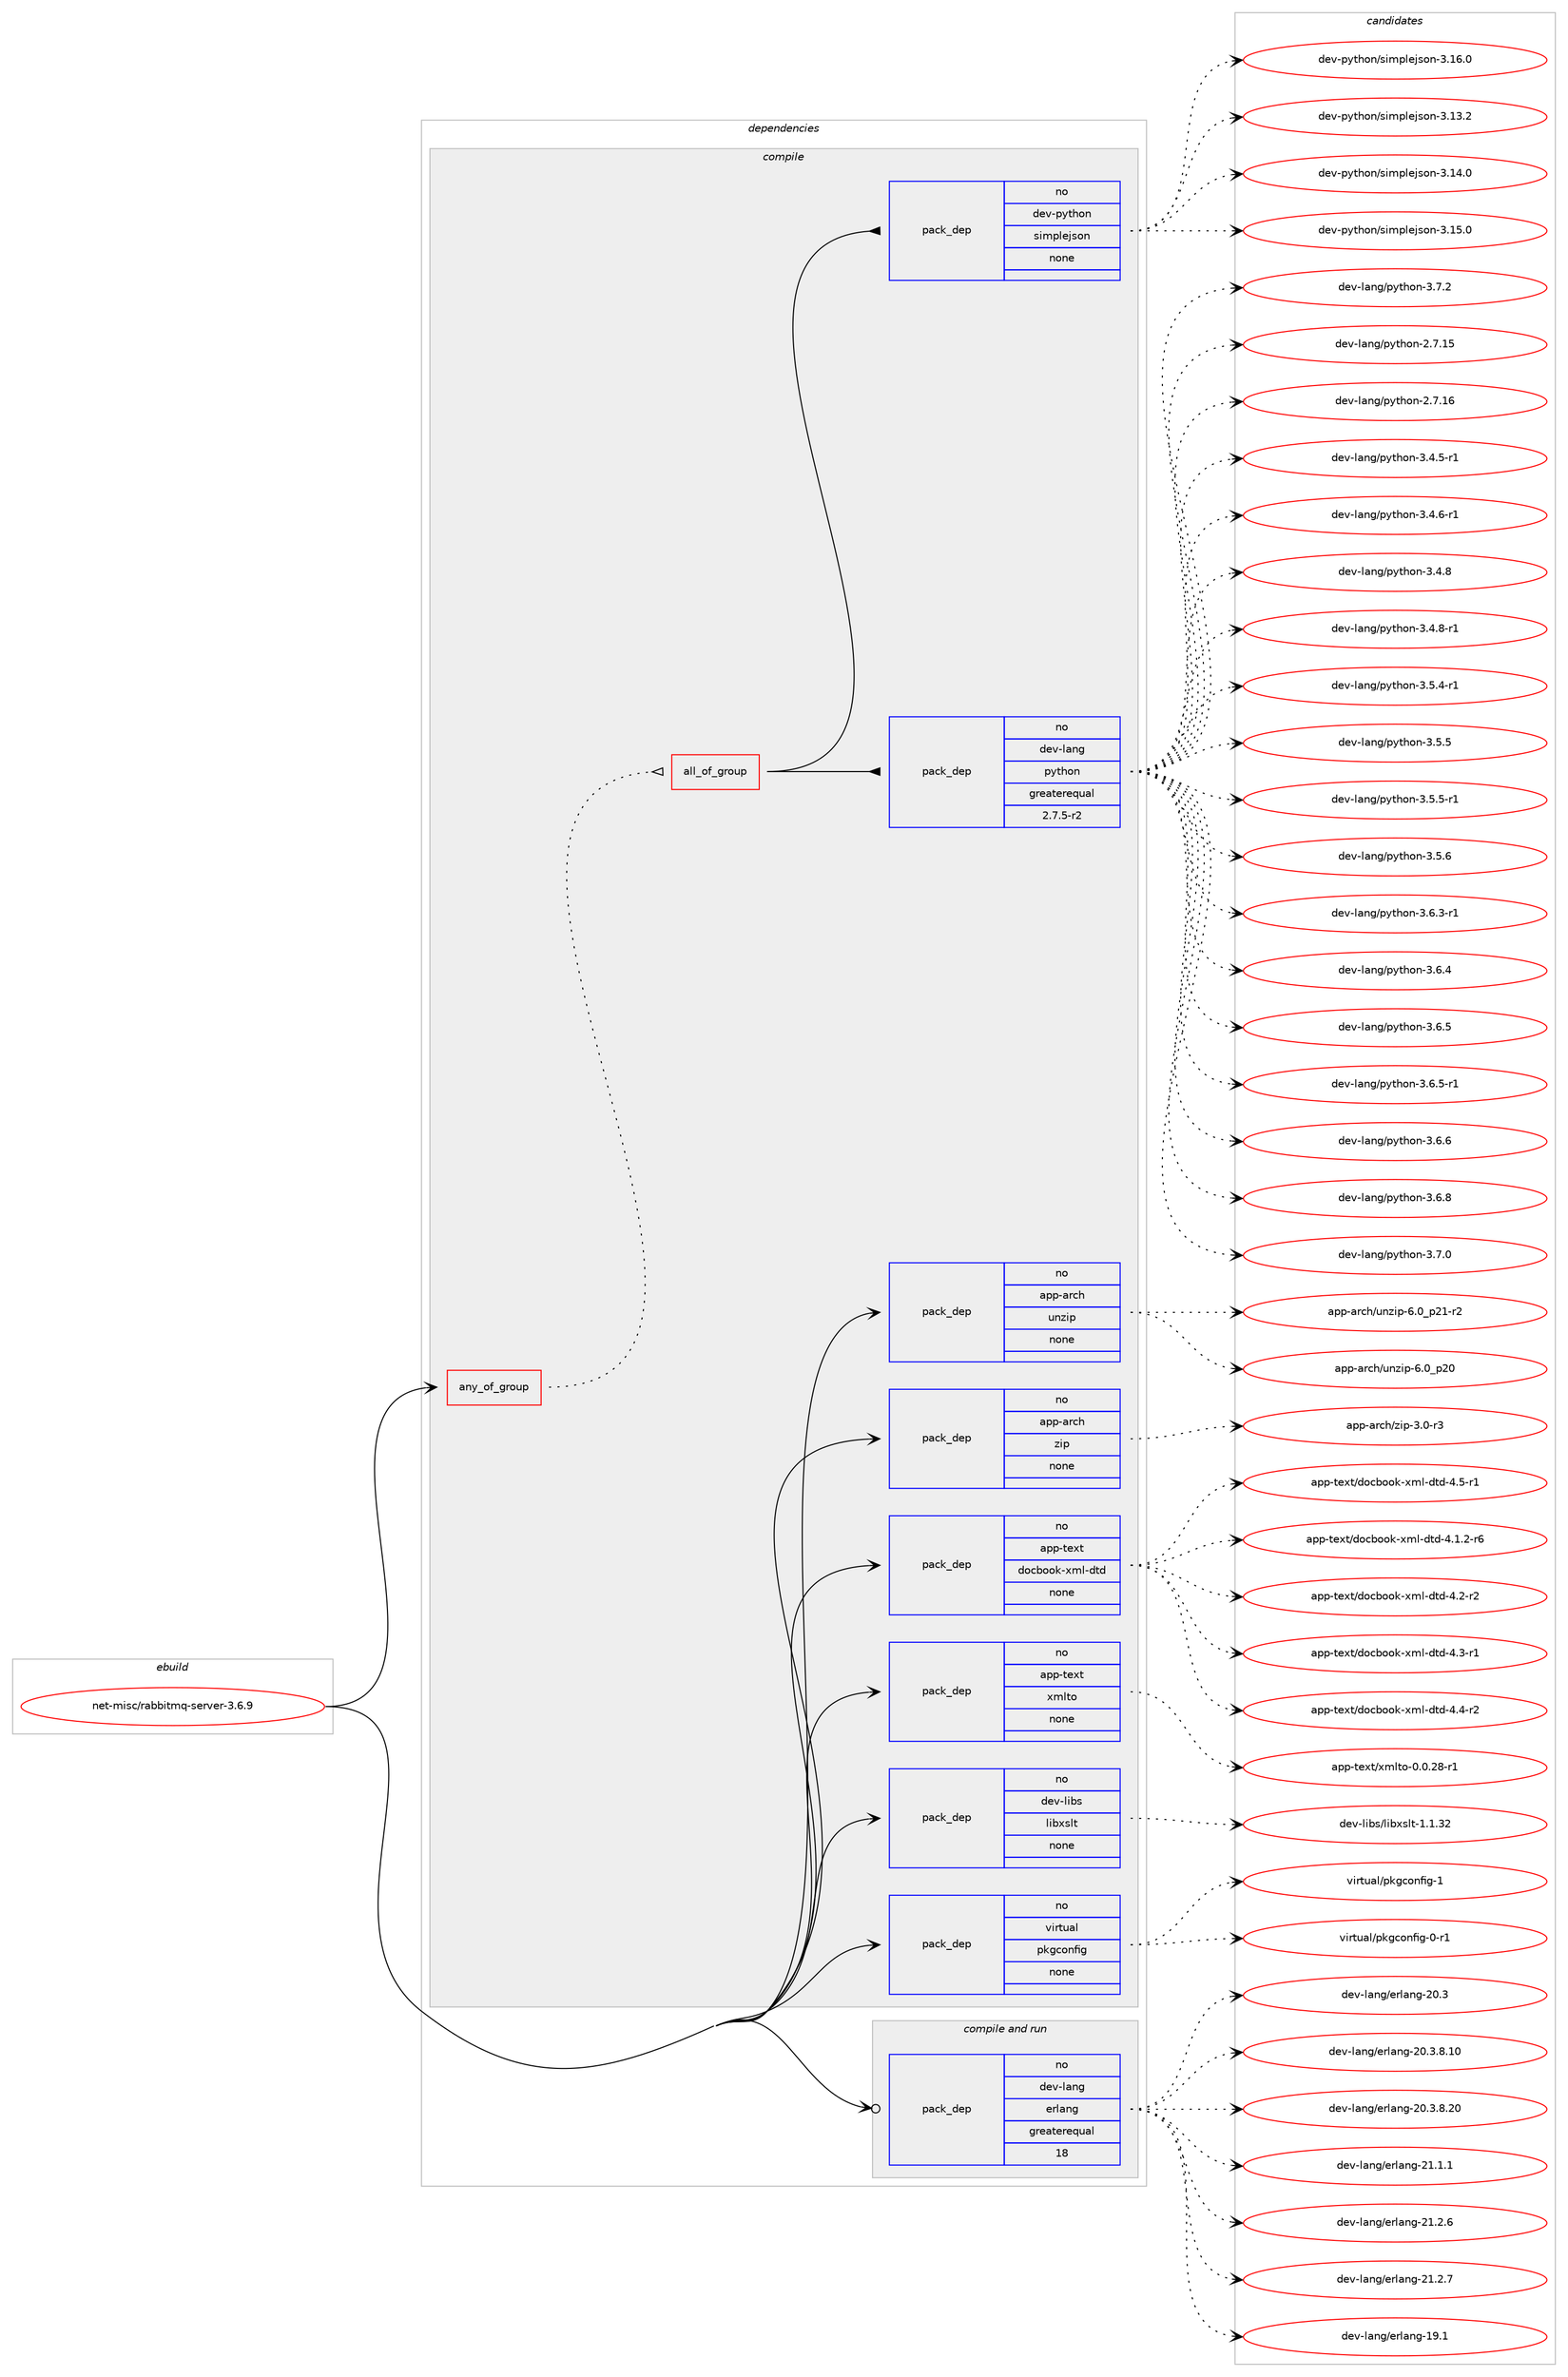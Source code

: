 digraph prolog {

# *************
# Graph options
# *************

newrank=true;
concentrate=true;
compound=true;
graph [rankdir=LR,fontname=Helvetica,fontsize=10,ranksep=1.5];#, ranksep=2.5, nodesep=0.2];
edge  [arrowhead=vee];
node  [fontname=Helvetica,fontsize=10];

# **********
# The ebuild
# **********

subgraph cluster_leftcol {
color=gray;
rank=same;
label=<<i>ebuild</i>>;
id [label="net-misc/rabbitmq-server-3.6.9", color=red, width=4, href="../net-misc/rabbitmq-server-3.6.9.svg"];
}

# ****************
# The dependencies
# ****************

subgraph cluster_midcol {
color=gray;
label=<<i>dependencies</i>>;
subgraph cluster_compile {
fillcolor="#eeeeee";
style=filled;
label=<<i>compile</i>>;
subgraph any26431 {
dependency1671407 [label=<<TABLE BORDER="0" CELLBORDER="1" CELLSPACING="0" CELLPADDING="4"><TR><TD CELLPADDING="10">any_of_group</TD></TR></TABLE>>, shape=none, color=red];subgraph all828 {
dependency1671408 [label=<<TABLE BORDER="0" CELLBORDER="1" CELLSPACING="0" CELLPADDING="4"><TR><TD CELLPADDING="10">all_of_group</TD></TR></TABLE>>, shape=none, color=red];subgraph pack1195036 {
dependency1671409 [label=<<TABLE BORDER="0" CELLBORDER="1" CELLSPACING="0" CELLPADDING="4" WIDTH="220"><TR><TD ROWSPAN="6" CELLPADDING="30">pack_dep</TD></TR><TR><TD WIDTH="110">no</TD></TR><TR><TD>dev-lang</TD></TR><TR><TD>python</TD></TR><TR><TD>greaterequal</TD></TR><TR><TD>2.7.5-r2</TD></TR></TABLE>>, shape=none, color=blue];
}
dependency1671408:e -> dependency1671409:w [weight=20,style="solid",arrowhead="inv"];
subgraph pack1195037 {
dependency1671410 [label=<<TABLE BORDER="0" CELLBORDER="1" CELLSPACING="0" CELLPADDING="4" WIDTH="220"><TR><TD ROWSPAN="6" CELLPADDING="30">pack_dep</TD></TR><TR><TD WIDTH="110">no</TD></TR><TR><TD>dev-python</TD></TR><TR><TD>simplejson</TD></TR><TR><TD>none</TD></TR><TR><TD></TD></TR></TABLE>>, shape=none, color=blue];
}
dependency1671408:e -> dependency1671410:w [weight=20,style="solid",arrowhead="inv"];
}
dependency1671407:e -> dependency1671408:w [weight=20,style="dotted",arrowhead="oinv"];
}
id:e -> dependency1671407:w [weight=20,style="solid",arrowhead="vee"];
subgraph pack1195038 {
dependency1671411 [label=<<TABLE BORDER="0" CELLBORDER="1" CELLSPACING="0" CELLPADDING="4" WIDTH="220"><TR><TD ROWSPAN="6" CELLPADDING="30">pack_dep</TD></TR><TR><TD WIDTH="110">no</TD></TR><TR><TD>app-arch</TD></TR><TR><TD>unzip</TD></TR><TR><TD>none</TD></TR><TR><TD></TD></TR></TABLE>>, shape=none, color=blue];
}
id:e -> dependency1671411:w [weight=20,style="solid",arrowhead="vee"];
subgraph pack1195039 {
dependency1671412 [label=<<TABLE BORDER="0" CELLBORDER="1" CELLSPACING="0" CELLPADDING="4" WIDTH="220"><TR><TD ROWSPAN="6" CELLPADDING="30">pack_dep</TD></TR><TR><TD WIDTH="110">no</TD></TR><TR><TD>app-arch</TD></TR><TR><TD>zip</TD></TR><TR><TD>none</TD></TR><TR><TD></TD></TR></TABLE>>, shape=none, color=blue];
}
id:e -> dependency1671412:w [weight=20,style="solid",arrowhead="vee"];
subgraph pack1195040 {
dependency1671413 [label=<<TABLE BORDER="0" CELLBORDER="1" CELLSPACING="0" CELLPADDING="4" WIDTH="220"><TR><TD ROWSPAN="6" CELLPADDING="30">pack_dep</TD></TR><TR><TD WIDTH="110">no</TD></TR><TR><TD>app-text</TD></TR><TR><TD>docbook-xml-dtd</TD></TR><TR><TD>none</TD></TR><TR><TD></TD></TR></TABLE>>, shape=none, color=blue];
}
id:e -> dependency1671413:w [weight=20,style="solid",arrowhead="vee"];
subgraph pack1195041 {
dependency1671414 [label=<<TABLE BORDER="0" CELLBORDER="1" CELLSPACING="0" CELLPADDING="4" WIDTH="220"><TR><TD ROWSPAN="6" CELLPADDING="30">pack_dep</TD></TR><TR><TD WIDTH="110">no</TD></TR><TR><TD>app-text</TD></TR><TR><TD>xmlto</TD></TR><TR><TD>none</TD></TR><TR><TD></TD></TR></TABLE>>, shape=none, color=blue];
}
id:e -> dependency1671414:w [weight=20,style="solid",arrowhead="vee"];
subgraph pack1195042 {
dependency1671415 [label=<<TABLE BORDER="0" CELLBORDER="1" CELLSPACING="0" CELLPADDING="4" WIDTH="220"><TR><TD ROWSPAN="6" CELLPADDING="30">pack_dep</TD></TR><TR><TD WIDTH="110">no</TD></TR><TR><TD>dev-libs</TD></TR><TR><TD>libxslt</TD></TR><TR><TD>none</TD></TR><TR><TD></TD></TR></TABLE>>, shape=none, color=blue];
}
id:e -> dependency1671415:w [weight=20,style="solid",arrowhead="vee"];
subgraph pack1195043 {
dependency1671416 [label=<<TABLE BORDER="0" CELLBORDER="1" CELLSPACING="0" CELLPADDING="4" WIDTH="220"><TR><TD ROWSPAN="6" CELLPADDING="30">pack_dep</TD></TR><TR><TD WIDTH="110">no</TD></TR><TR><TD>virtual</TD></TR><TR><TD>pkgconfig</TD></TR><TR><TD>none</TD></TR><TR><TD></TD></TR></TABLE>>, shape=none, color=blue];
}
id:e -> dependency1671416:w [weight=20,style="solid",arrowhead="vee"];
}
subgraph cluster_compileandrun {
fillcolor="#eeeeee";
style=filled;
label=<<i>compile and run</i>>;
subgraph pack1195044 {
dependency1671417 [label=<<TABLE BORDER="0" CELLBORDER="1" CELLSPACING="0" CELLPADDING="4" WIDTH="220"><TR><TD ROWSPAN="6" CELLPADDING="30">pack_dep</TD></TR><TR><TD WIDTH="110">no</TD></TR><TR><TD>dev-lang</TD></TR><TR><TD>erlang</TD></TR><TR><TD>greaterequal</TD></TR><TR><TD>18</TD></TR></TABLE>>, shape=none, color=blue];
}
id:e -> dependency1671417:w [weight=20,style="solid",arrowhead="odotvee"];
}
subgraph cluster_run {
fillcolor="#eeeeee";
style=filled;
label=<<i>run</i>>;
}
}

# **************
# The candidates
# **************

subgraph cluster_choices {
rank=same;
color=gray;
label=<<i>candidates</i>>;

subgraph choice1195036 {
color=black;
nodesep=1;
choice10010111845108971101034711212111610411111045504655464953 [label="dev-lang/python-2.7.15", color=red, width=4,href="../dev-lang/python-2.7.15.svg"];
choice10010111845108971101034711212111610411111045504655464954 [label="dev-lang/python-2.7.16", color=red, width=4,href="../dev-lang/python-2.7.16.svg"];
choice1001011184510897110103471121211161041111104551465246534511449 [label="dev-lang/python-3.4.5-r1", color=red, width=4,href="../dev-lang/python-3.4.5-r1.svg"];
choice1001011184510897110103471121211161041111104551465246544511449 [label="dev-lang/python-3.4.6-r1", color=red, width=4,href="../dev-lang/python-3.4.6-r1.svg"];
choice100101118451089711010347112121116104111110455146524656 [label="dev-lang/python-3.4.8", color=red, width=4,href="../dev-lang/python-3.4.8.svg"];
choice1001011184510897110103471121211161041111104551465246564511449 [label="dev-lang/python-3.4.8-r1", color=red, width=4,href="../dev-lang/python-3.4.8-r1.svg"];
choice1001011184510897110103471121211161041111104551465346524511449 [label="dev-lang/python-3.5.4-r1", color=red, width=4,href="../dev-lang/python-3.5.4-r1.svg"];
choice100101118451089711010347112121116104111110455146534653 [label="dev-lang/python-3.5.5", color=red, width=4,href="../dev-lang/python-3.5.5.svg"];
choice1001011184510897110103471121211161041111104551465346534511449 [label="dev-lang/python-3.5.5-r1", color=red, width=4,href="../dev-lang/python-3.5.5-r1.svg"];
choice100101118451089711010347112121116104111110455146534654 [label="dev-lang/python-3.5.6", color=red, width=4,href="../dev-lang/python-3.5.6.svg"];
choice1001011184510897110103471121211161041111104551465446514511449 [label="dev-lang/python-3.6.3-r1", color=red, width=4,href="../dev-lang/python-3.6.3-r1.svg"];
choice100101118451089711010347112121116104111110455146544652 [label="dev-lang/python-3.6.4", color=red, width=4,href="../dev-lang/python-3.6.4.svg"];
choice100101118451089711010347112121116104111110455146544653 [label="dev-lang/python-3.6.5", color=red, width=4,href="../dev-lang/python-3.6.5.svg"];
choice1001011184510897110103471121211161041111104551465446534511449 [label="dev-lang/python-3.6.5-r1", color=red, width=4,href="../dev-lang/python-3.6.5-r1.svg"];
choice100101118451089711010347112121116104111110455146544654 [label="dev-lang/python-3.6.6", color=red, width=4,href="../dev-lang/python-3.6.6.svg"];
choice100101118451089711010347112121116104111110455146544656 [label="dev-lang/python-3.6.8", color=red, width=4,href="../dev-lang/python-3.6.8.svg"];
choice100101118451089711010347112121116104111110455146554648 [label="dev-lang/python-3.7.0", color=red, width=4,href="../dev-lang/python-3.7.0.svg"];
choice100101118451089711010347112121116104111110455146554650 [label="dev-lang/python-3.7.2", color=red, width=4,href="../dev-lang/python-3.7.2.svg"];
dependency1671409:e -> choice10010111845108971101034711212111610411111045504655464953:w [style=dotted,weight="100"];
dependency1671409:e -> choice10010111845108971101034711212111610411111045504655464954:w [style=dotted,weight="100"];
dependency1671409:e -> choice1001011184510897110103471121211161041111104551465246534511449:w [style=dotted,weight="100"];
dependency1671409:e -> choice1001011184510897110103471121211161041111104551465246544511449:w [style=dotted,weight="100"];
dependency1671409:e -> choice100101118451089711010347112121116104111110455146524656:w [style=dotted,weight="100"];
dependency1671409:e -> choice1001011184510897110103471121211161041111104551465246564511449:w [style=dotted,weight="100"];
dependency1671409:e -> choice1001011184510897110103471121211161041111104551465346524511449:w [style=dotted,weight="100"];
dependency1671409:e -> choice100101118451089711010347112121116104111110455146534653:w [style=dotted,weight="100"];
dependency1671409:e -> choice1001011184510897110103471121211161041111104551465346534511449:w [style=dotted,weight="100"];
dependency1671409:e -> choice100101118451089711010347112121116104111110455146534654:w [style=dotted,weight="100"];
dependency1671409:e -> choice1001011184510897110103471121211161041111104551465446514511449:w [style=dotted,weight="100"];
dependency1671409:e -> choice100101118451089711010347112121116104111110455146544652:w [style=dotted,weight="100"];
dependency1671409:e -> choice100101118451089711010347112121116104111110455146544653:w [style=dotted,weight="100"];
dependency1671409:e -> choice1001011184510897110103471121211161041111104551465446534511449:w [style=dotted,weight="100"];
dependency1671409:e -> choice100101118451089711010347112121116104111110455146544654:w [style=dotted,weight="100"];
dependency1671409:e -> choice100101118451089711010347112121116104111110455146544656:w [style=dotted,weight="100"];
dependency1671409:e -> choice100101118451089711010347112121116104111110455146554648:w [style=dotted,weight="100"];
dependency1671409:e -> choice100101118451089711010347112121116104111110455146554650:w [style=dotted,weight="100"];
}
subgraph choice1195037 {
color=black;
nodesep=1;
choice100101118451121211161041111104711510510911210810110611511111045514649514650 [label="dev-python/simplejson-3.13.2", color=red, width=4,href="../dev-python/simplejson-3.13.2.svg"];
choice100101118451121211161041111104711510510911210810110611511111045514649524648 [label="dev-python/simplejson-3.14.0", color=red, width=4,href="../dev-python/simplejson-3.14.0.svg"];
choice100101118451121211161041111104711510510911210810110611511111045514649534648 [label="dev-python/simplejson-3.15.0", color=red, width=4,href="../dev-python/simplejson-3.15.0.svg"];
choice100101118451121211161041111104711510510911210810110611511111045514649544648 [label="dev-python/simplejson-3.16.0", color=red, width=4,href="../dev-python/simplejson-3.16.0.svg"];
dependency1671410:e -> choice100101118451121211161041111104711510510911210810110611511111045514649514650:w [style=dotted,weight="100"];
dependency1671410:e -> choice100101118451121211161041111104711510510911210810110611511111045514649524648:w [style=dotted,weight="100"];
dependency1671410:e -> choice100101118451121211161041111104711510510911210810110611511111045514649534648:w [style=dotted,weight="100"];
dependency1671410:e -> choice100101118451121211161041111104711510510911210810110611511111045514649544648:w [style=dotted,weight="100"];
}
subgraph choice1195038 {
color=black;
nodesep=1;
choice971121124597114991044711711012210511245544648951125048 [label="app-arch/unzip-6.0_p20", color=red, width=4,href="../app-arch/unzip-6.0_p20.svg"];
choice9711211245971149910447117110122105112455446489511250494511450 [label="app-arch/unzip-6.0_p21-r2", color=red, width=4,href="../app-arch/unzip-6.0_p21-r2.svg"];
dependency1671411:e -> choice971121124597114991044711711012210511245544648951125048:w [style=dotted,weight="100"];
dependency1671411:e -> choice9711211245971149910447117110122105112455446489511250494511450:w [style=dotted,weight="100"];
}
subgraph choice1195039 {
color=black;
nodesep=1;
choice9711211245971149910447122105112455146484511451 [label="app-arch/zip-3.0-r3", color=red, width=4,href="../app-arch/zip-3.0-r3.svg"];
dependency1671412:e -> choice9711211245971149910447122105112455146484511451:w [style=dotted,weight="100"];
}
subgraph choice1195040 {
color=black;
nodesep=1;
choice971121124511610112011647100111999811111110745120109108451001161004552464946504511454 [label="app-text/docbook-xml-dtd-4.1.2-r6", color=red, width=4,href="../app-text/docbook-xml-dtd-4.1.2-r6.svg"];
choice97112112451161011201164710011199981111111074512010910845100116100455246504511450 [label="app-text/docbook-xml-dtd-4.2-r2", color=red, width=4,href="../app-text/docbook-xml-dtd-4.2-r2.svg"];
choice97112112451161011201164710011199981111111074512010910845100116100455246514511449 [label="app-text/docbook-xml-dtd-4.3-r1", color=red, width=4,href="../app-text/docbook-xml-dtd-4.3-r1.svg"];
choice97112112451161011201164710011199981111111074512010910845100116100455246524511450 [label="app-text/docbook-xml-dtd-4.4-r2", color=red, width=4,href="../app-text/docbook-xml-dtd-4.4-r2.svg"];
choice97112112451161011201164710011199981111111074512010910845100116100455246534511449 [label="app-text/docbook-xml-dtd-4.5-r1", color=red, width=4,href="../app-text/docbook-xml-dtd-4.5-r1.svg"];
dependency1671413:e -> choice971121124511610112011647100111999811111110745120109108451001161004552464946504511454:w [style=dotted,weight="100"];
dependency1671413:e -> choice97112112451161011201164710011199981111111074512010910845100116100455246504511450:w [style=dotted,weight="100"];
dependency1671413:e -> choice97112112451161011201164710011199981111111074512010910845100116100455246514511449:w [style=dotted,weight="100"];
dependency1671413:e -> choice97112112451161011201164710011199981111111074512010910845100116100455246524511450:w [style=dotted,weight="100"];
dependency1671413:e -> choice97112112451161011201164710011199981111111074512010910845100116100455246534511449:w [style=dotted,weight="100"];
}
subgraph choice1195041 {
color=black;
nodesep=1;
choice971121124511610112011647120109108116111454846484650564511449 [label="app-text/xmlto-0.0.28-r1", color=red, width=4,href="../app-text/xmlto-0.0.28-r1.svg"];
dependency1671414:e -> choice971121124511610112011647120109108116111454846484650564511449:w [style=dotted,weight="100"];
}
subgraph choice1195042 {
color=black;
nodesep=1;
choice1001011184510810598115471081059812011510811645494649465150 [label="dev-libs/libxslt-1.1.32", color=red, width=4,href="../dev-libs/libxslt-1.1.32.svg"];
dependency1671415:e -> choice1001011184510810598115471081059812011510811645494649465150:w [style=dotted,weight="100"];
}
subgraph choice1195043 {
color=black;
nodesep=1;
choice11810511411611797108471121071039911111010210510345484511449 [label="virtual/pkgconfig-0-r1", color=red, width=4,href="../virtual/pkgconfig-0-r1.svg"];
choice1181051141161179710847112107103991111101021051034549 [label="virtual/pkgconfig-1", color=red, width=4,href="../virtual/pkgconfig-1.svg"];
dependency1671416:e -> choice11810511411611797108471121071039911111010210510345484511449:w [style=dotted,weight="100"];
dependency1671416:e -> choice1181051141161179710847112107103991111101021051034549:w [style=dotted,weight="100"];
}
subgraph choice1195044 {
color=black;
nodesep=1;
choice100101118451089711010347101114108971101034549574649 [label="dev-lang/erlang-19.1", color=red, width=4,href="../dev-lang/erlang-19.1.svg"];
choice100101118451089711010347101114108971101034550484651 [label="dev-lang/erlang-20.3", color=red, width=4,href="../dev-lang/erlang-20.3.svg"];
choice1001011184510897110103471011141089711010345504846514656464948 [label="dev-lang/erlang-20.3.8.10", color=red, width=4,href="../dev-lang/erlang-20.3.8.10.svg"];
choice1001011184510897110103471011141089711010345504846514656465048 [label="dev-lang/erlang-20.3.8.20", color=red, width=4,href="../dev-lang/erlang-20.3.8.20.svg"];
choice1001011184510897110103471011141089711010345504946494649 [label="dev-lang/erlang-21.1.1", color=red, width=4,href="../dev-lang/erlang-21.1.1.svg"];
choice1001011184510897110103471011141089711010345504946504654 [label="dev-lang/erlang-21.2.6", color=red, width=4,href="../dev-lang/erlang-21.2.6.svg"];
choice1001011184510897110103471011141089711010345504946504655 [label="dev-lang/erlang-21.2.7", color=red, width=4,href="../dev-lang/erlang-21.2.7.svg"];
dependency1671417:e -> choice100101118451089711010347101114108971101034549574649:w [style=dotted,weight="100"];
dependency1671417:e -> choice100101118451089711010347101114108971101034550484651:w [style=dotted,weight="100"];
dependency1671417:e -> choice1001011184510897110103471011141089711010345504846514656464948:w [style=dotted,weight="100"];
dependency1671417:e -> choice1001011184510897110103471011141089711010345504846514656465048:w [style=dotted,weight="100"];
dependency1671417:e -> choice1001011184510897110103471011141089711010345504946494649:w [style=dotted,weight="100"];
dependency1671417:e -> choice1001011184510897110103471011141089711010345504946504654:w [style=dotted,weight="100"];
dependency1671417:e -> choice1001011184510897110103471011141089711010345504946504655:w [style=dotted,weight="100"];
}
}

}
